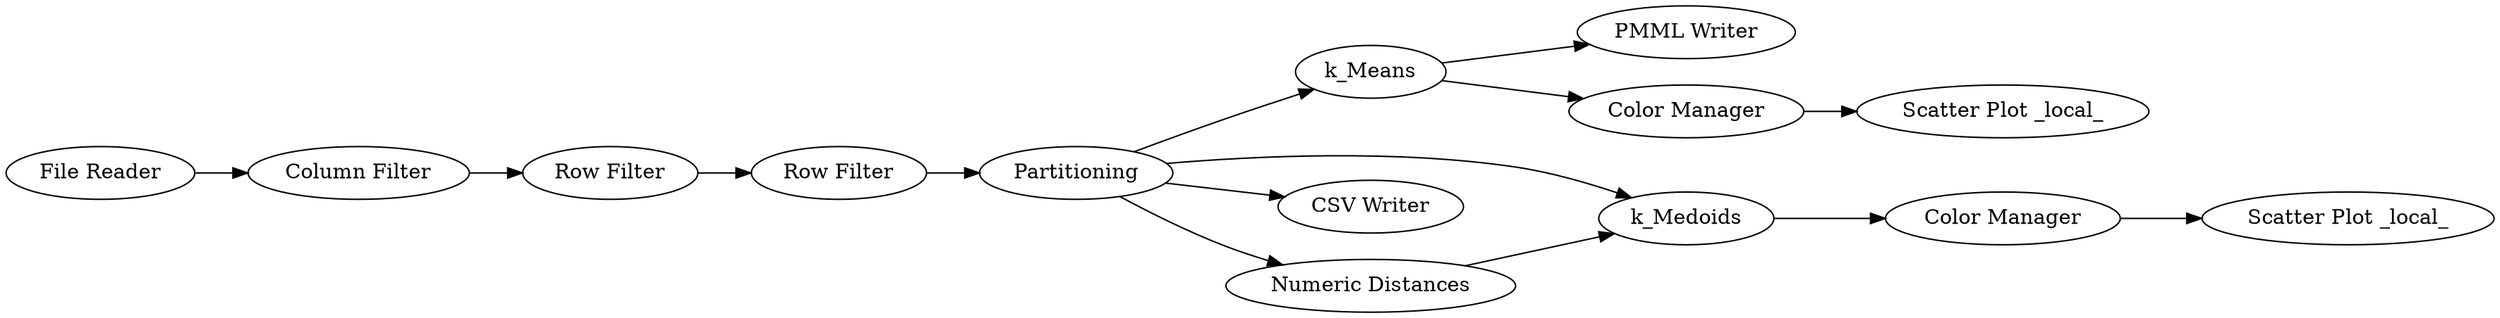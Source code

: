 digraph {
	4 -> 7
	13 -> 15
	2 -> 3
	15 -> 16
	13 -> 14
	11 -> 4
	4 -> 12
	3 -> 11
	1 -> 2
	9 -> 10
	4 -> 13
	6 -> 7
	4 -> 6
	7 -> 9
	16 [label="Scatter Plot _local_"]
	13 [label=k_Means]
	1 [label="File Reader"]
	7 [label=k_Medoids]
	9 [label="Color Manager"]
	11 [label="Row Filter"]
	4 [label=Partitioning]
	10 [label="Scatter Plot _local_"]
	6 [label="Numeric Distances"]
	15 [label="Color Manager"]
	14 [label="PMML Writer"]
	3 [label="Row Filter"]
	2 [label="Column Filter"]
	12 [label="CSV Writer"]
	rankdir=LR
}
